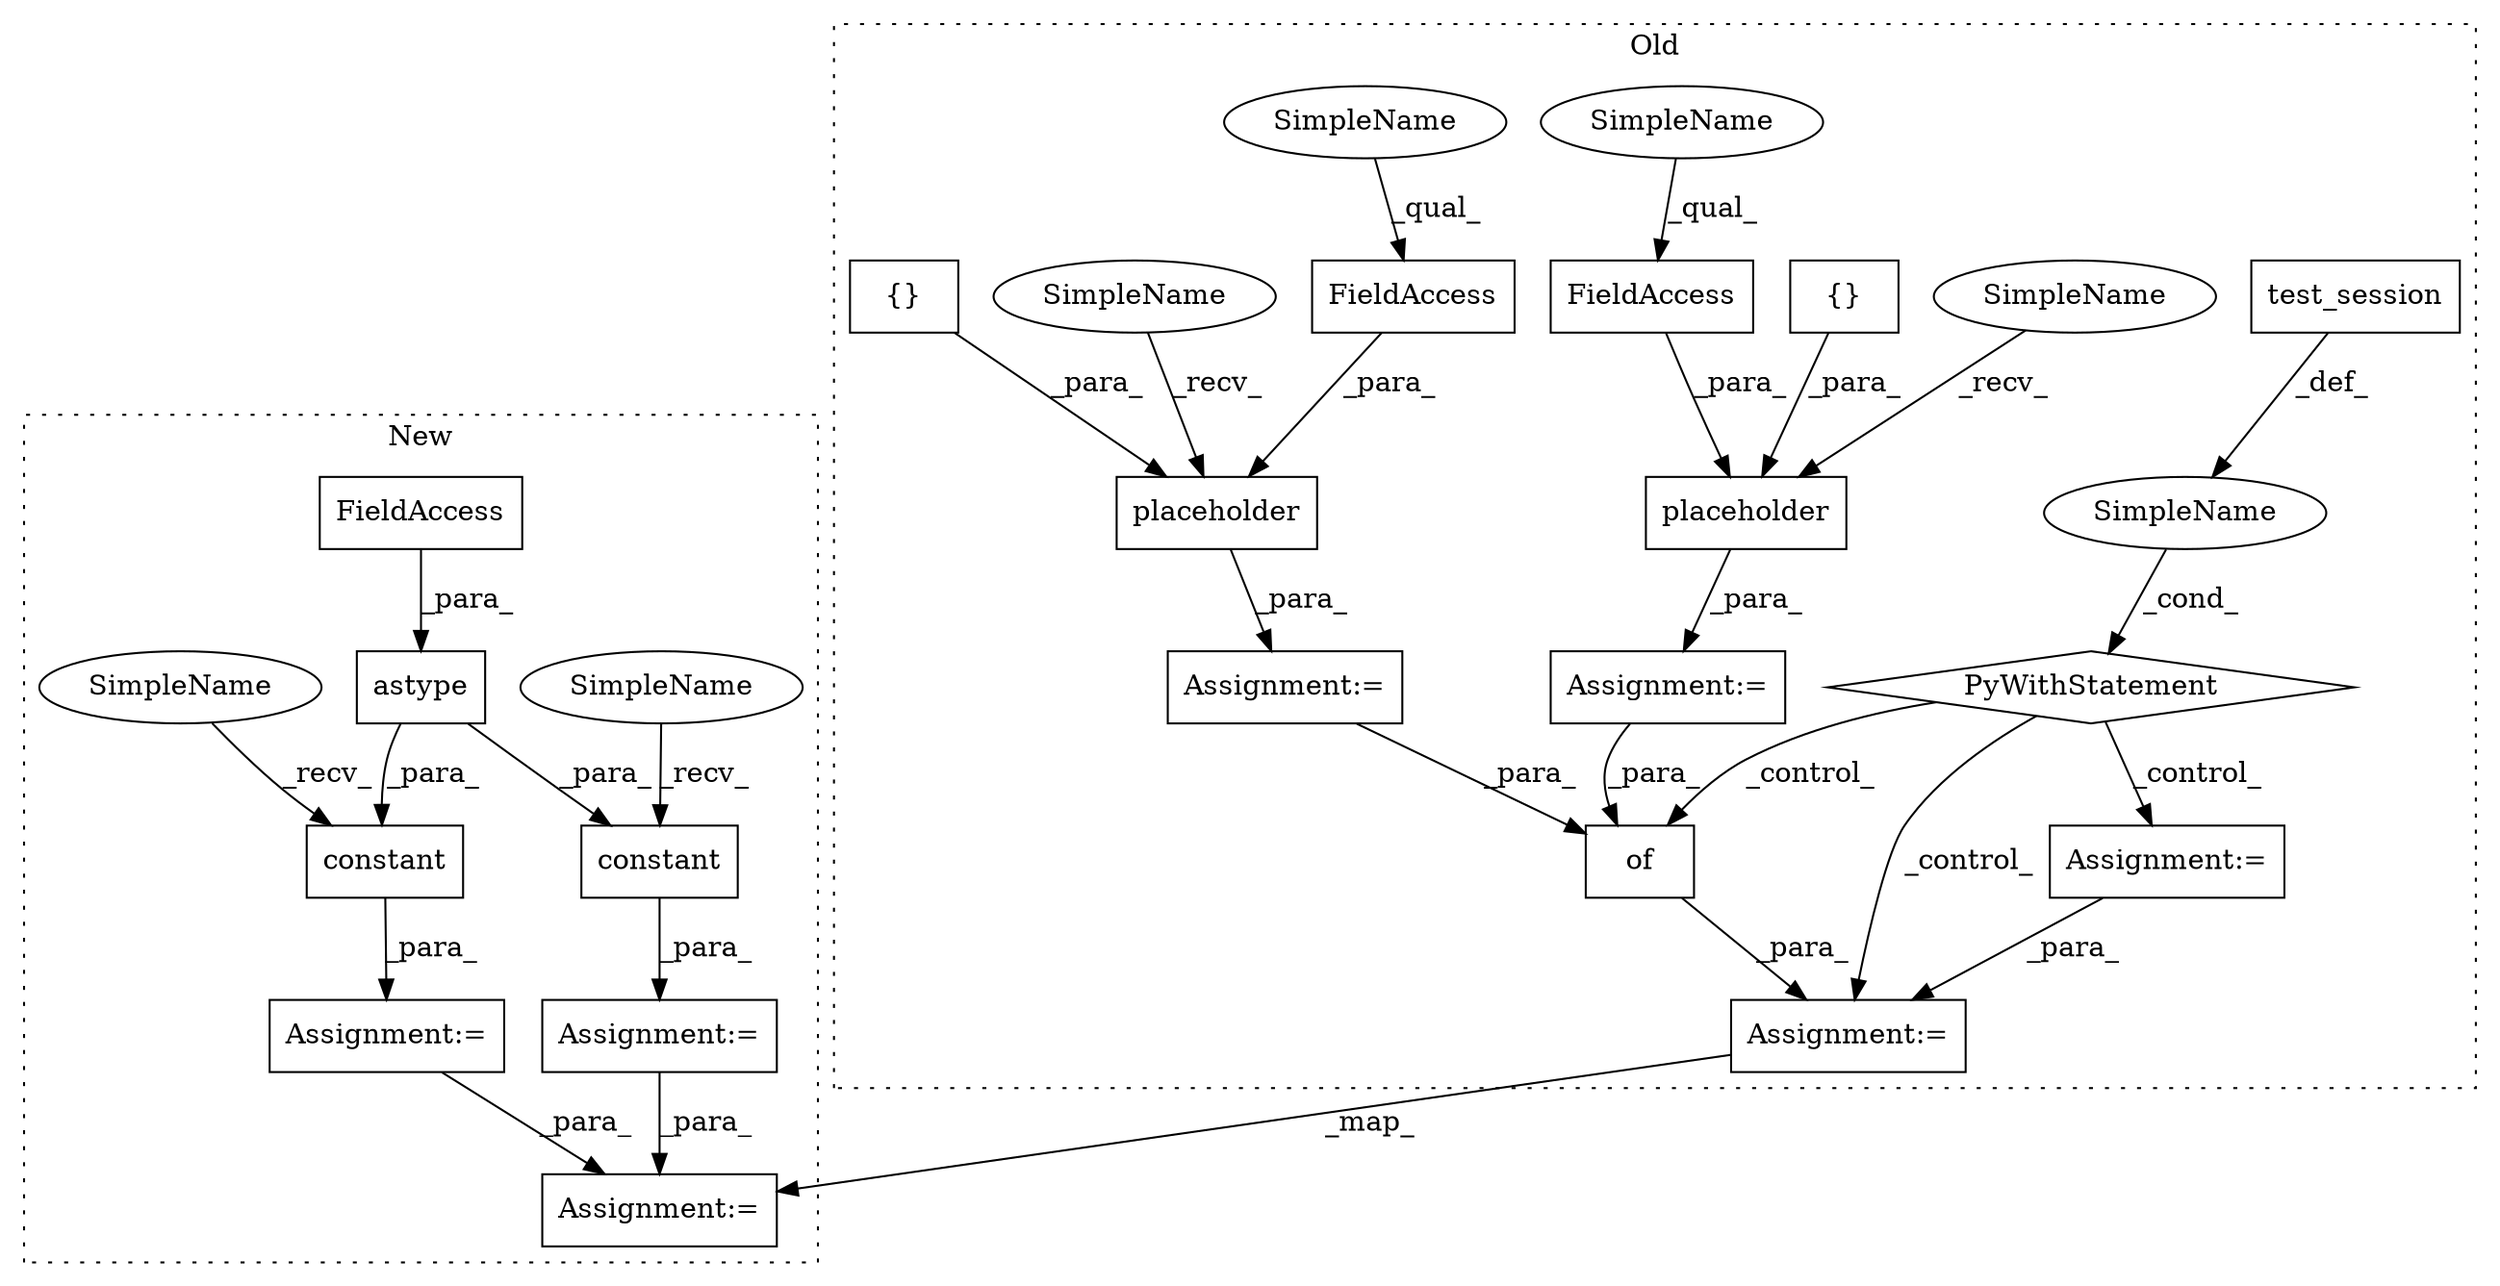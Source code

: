 digraph G {
subgraph cluster0 {
1 [label="test_session" a="32" s="7232" l="14" shape="box"];
5 [label="of" a="32" s="7476,7512" l="3,1" shape="box"];
6 [label="SimpleName" a="42" s="" l="" shape="ellipse"];
7 [label="PyWithStatement" a="104" s="7217,7246" l="10,2" shape="diamond"];
8 [label="placeholder" a="32" s="6868,6938" l="12,1" shape="box"];
9 [label="Assignment:=" a="7" s="7260" l="4" shape="box"];
10 [label="FieldAccess" a="22" s="6880" l="18" shape="box"];
11 [label="{}" a="4" s="6908,6937" l="1,1" shape="box"];
12 [label="Assignment:=" a="7" s="6856" l="1" shape="box"];
14 [label="FieldAccess" a="22" s="6786" l="18" shape="box"];
15 [label="{}" a="4" s="6814,6843" l="1,1" shape="box"];
16 [label="placeholder" a="32" s="6774,6844" l="12,1" shape="box"];
17 [label="Assignment:=" a="7" s="6762" l="1" shape="box"];
20 [label="Assignment:=" a="7" s="7438" l="2" shape="box"];
22 [label="SimpleName" a="42" s="6880" l="10" shape="ellipse"];
23 [label="SimpleName" a="42" s="6763" l="10" shape="ellipse"];
24 [label="SimpleName" a="42" s="6857" l="10" shape="ellipse"];
25 [label="SimpleName" a="42" s="6786" l="10" shape="ellipse"];
label = "Old";
style="dotted";
}
subgraph cluster1 {
2 [label="astype" a="32" s="6610,6630" l="7,1" shape="box"];
3 [label="constant" a="32" s="6697,6716" l="9,1" shape="box"];
4 [label="FieldAccess" a="22" s="6617" l="13" shape="box"];
13 [label="Assignment:=" a="7" s="6685" l="1" shape="box"];
18 [label="constant" a="32" s="6654,6673" l="9,1" shape="box"];
19 [label="Assignment:=" a="7" s="7095" l="2" shape="box"];
21 [label="Assignment:=" a="7" s="6642" l="1" shape="box"];
26 [label="SimpleName" a="42" s="6643" l="10" shape="ellipse"];
27 [label="SimpleName" a="42" s="6686" l="10" shape="ellipse"];
label = "New";
style="dotted";
}
1 -> 6 [label="_def_"];
2 -> 18 [label="_para_"];
2 -> 3 [label="_para_"];
3 -> 13 [label="_para_"];
4 -> 2 [label="_para_"];
5 -> 20 [label="_para_"];
6 -> 7 [label="_cond_"];
7 -> 9 [label="_control_"];
7 -> 5 [label="_control_"];
7 -> 20 [label="_control_"];
8 -> 12 [label="_para_"];
9 -> 20 [label="_para_"];
10 -> 8 [label="_para_"];
11 -> 8 [label="_para_"];
12 -> 5 [label="_para_"];
13 -> 19 [label="_para_"];
14 -> 16 [label="_para_"];
15 -> 16 [label="_para_"];
16 -> 17 [label="_para_"];
17 -> 5 [label="_para_"];
18 -> 21 [label="_para_"];
20 -> 19 [label="_map_"];
21 -> 19 [label="_para_"];
22 -> 10 [label="_qual_"];
23 -> 16 [label="_recv_"];
24 -> 8 [label="_recv_"];
25 -> 14 [label="_qual_"];
26 -> 18 [label="_recv_"];
27 -> 3 [label="_recv_"];
}